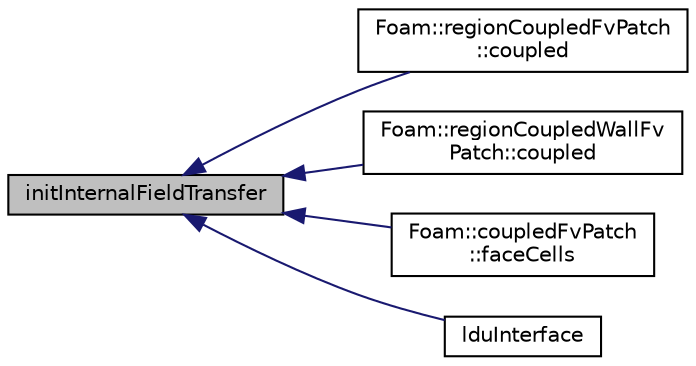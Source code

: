 digraph "initInternalFieldTransfer"
{
  bgcolor="transparent";
  edge [fontname="Helvetica",fontsize="10",labelfontname="Helvetica",labelfontsize="10"];
  node [fontname="Helvetica",fontsize="10",shape=record];
  rankdir="LR";
  Node1 [label="initInternalFieldTransfer",height=0.2,width=0.4,color="black", fillcolor="grey75", style="filled", fontcolor="black"];
  Node1 -> Node2 [dir="back",color="midnightblue",fontsize="10",style="solid",fontname="Helvetica"];
  Node2 [label="Foam::regionCoupledFvPatch\l::coupled",height=0.2,width=0.4,color="black",URL="$a02168.html#acffd678e538fc569f301aacdb4f019b7",tooltip="Return true because this patch is coupled. "];
  Node1 -> Node3 [dir="back",color="midnightblue",fontsize="10",style="solid",fontname="Helvetica"];
  Node3 [label="Foam::regionCoupledWallFv\lPatch::coupled",height=0.2,width=0.4,color="black",URL="$a02174.html#acffd678e538fc569f301aacdb4f019b7",tooltip="Return true because this patch is coupled. "];
  Node1 -> Node4 [dir="back",color="midnightblue",fontsize="10",style="solid",fontname="Helvetica"];
  Node4 [label="Foam::coupledFvPatch\l::faceCells",height=0.2,width=0.4,color="black",URL="$a00421.html#a0a14e8a5b97bec325fa87c909ffce70f",tooltip="Return faceCell addressing. "];
  Node1 -> Node5 [dir="back",color="midnightblue",fontsize="10",style="solid",fontname="Helvetica"];
  Node5 [label="lduInterface",height=0.2,width=0.4,color="black",URL="$a01302.html#a013b975b0f85c25a736648c3b840a61f",tooltip="Construct null. "];
}
